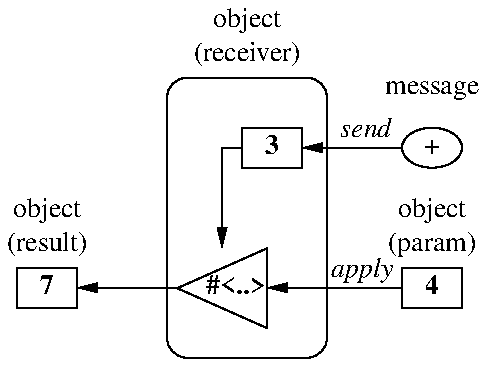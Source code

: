 .PS
        left

Mess:   ellipse "\fB+\fP" ht 0.2 wid 0.3
        arrow "    \fIsend\fP" ""

Recv:   box "\fB3\fP" ht 0.2 wid 0.3
        line 0.1
        down
        arrow 0.5

Lamb:   box invis "    \fB#<..>\fP" ht 0.4 wid 0.45
        move to last box.w
        left
        arrow 0.5

Result: box "\fB7\fP" ht 0.2 wid 0.3

Fun:    box rad 0.1 ht 1.4 wid 0.8 at 1/2 <Recv.c, Lamb.c>

Param:  box "\fB4\fP" ht 0.2 wid 0.3 at (Mess.x, Lamb.y)
        arrow "        \fIapply\fP" "" to Lamb.e

line from Lamb.ne to Lamb.se to Lamb.w to Lamb.ne

box invis "object"  "(receiver)"  at Fun.n    + (0, 0.2)
box invis "object"  "(result)"    at Result.n + (0, 0.2)
box invis "message"               at Mess.n   + (0, 0.2)
box invis "object"  "(param)"     at Param.n  + (0, 0.2)
.PE
